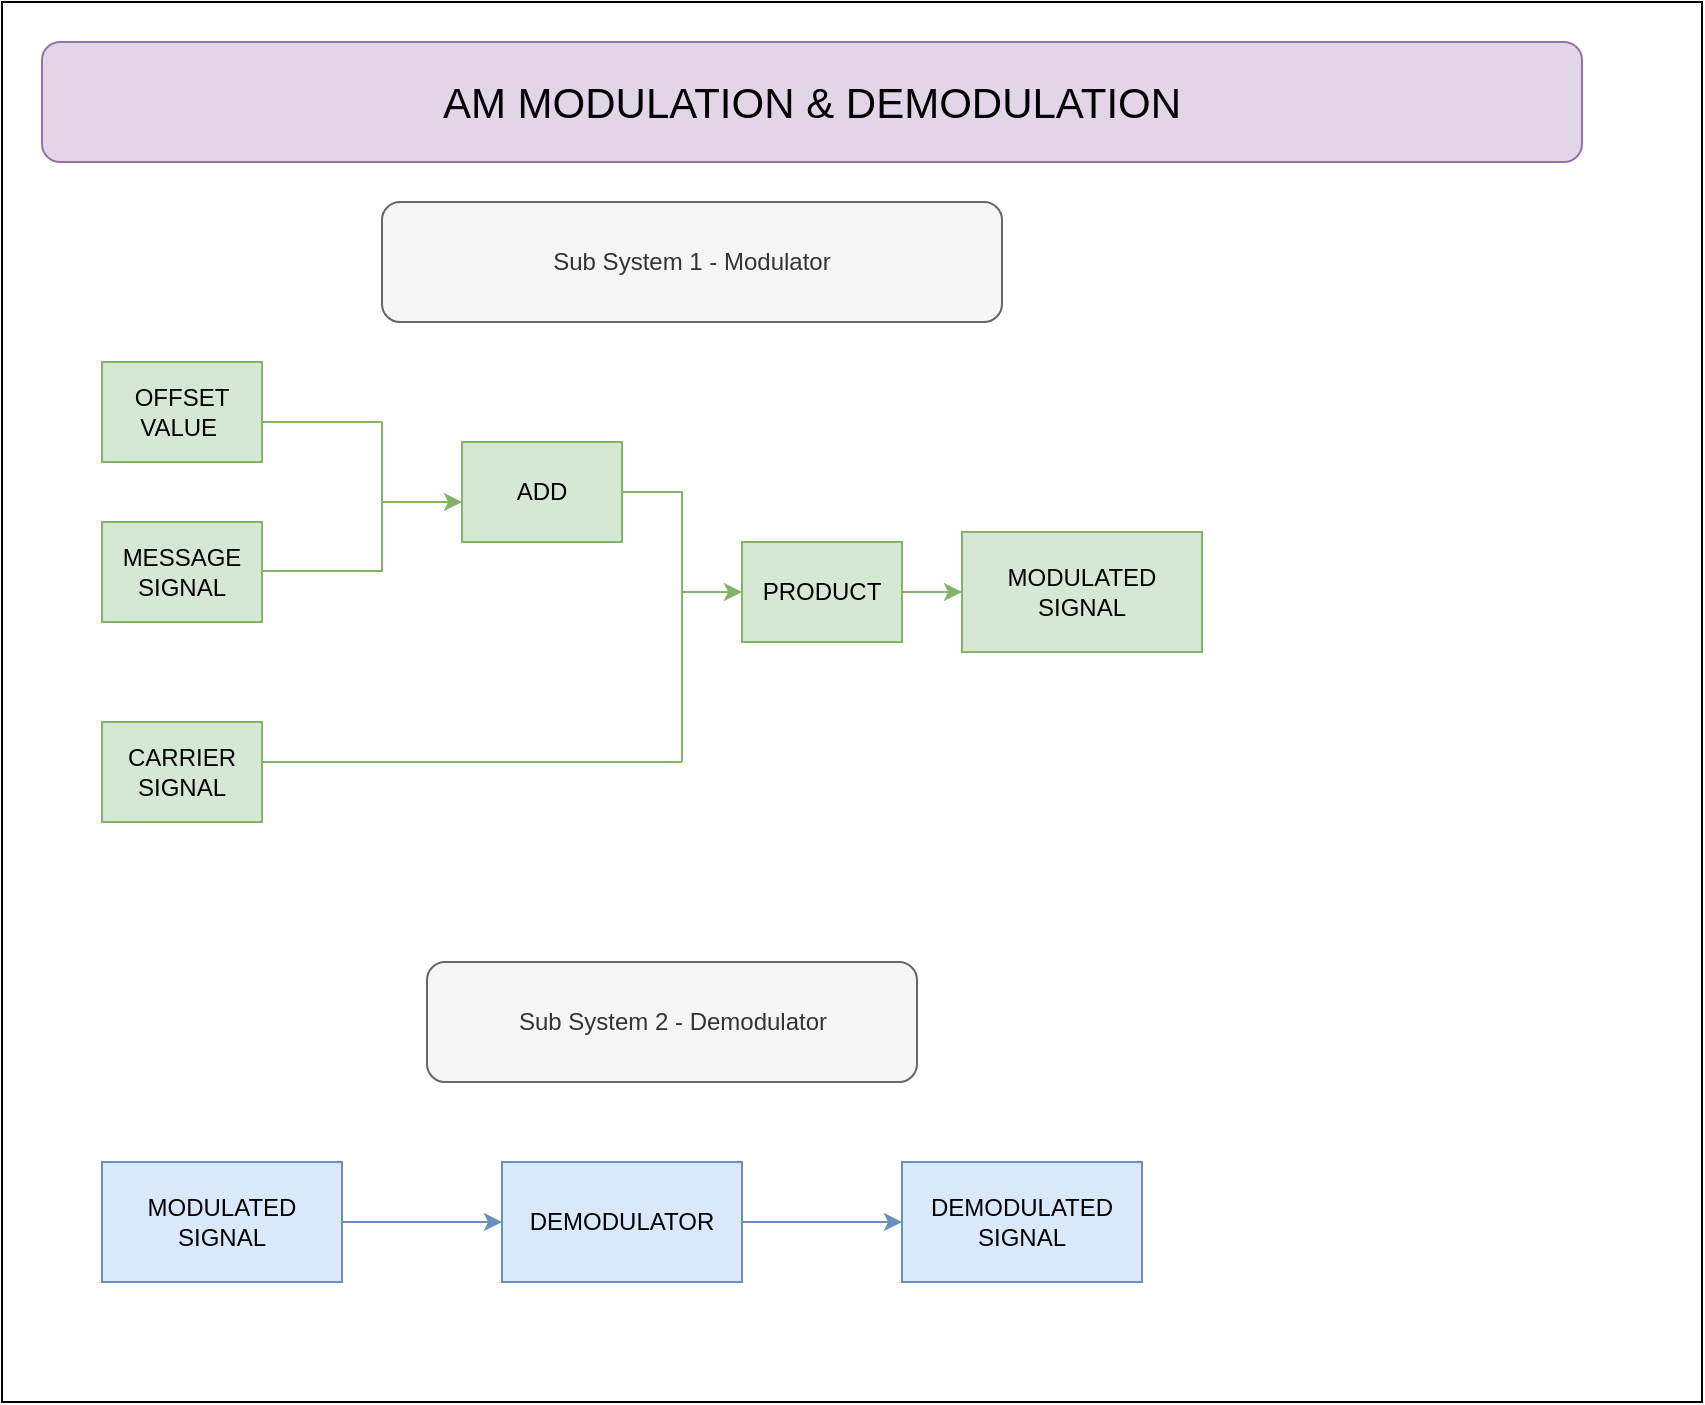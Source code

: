 <mxfile version="17.2.4"><diagram id="W4THFVJlXXjPiZ9AxsZF" name="Page-1"><mxGraphModel dx="1038" dy="1619" grid="1" gridSize="10" guides="1" tooltips="1" connect="1" arrows="1" fold="1" page="1" pageScale="1" pageWidth="850" pageHeight="1100" math="0" shadow="0"><root><mxCell id="0"/><mxCell id="1" parent="0"/><mxCell id="b89M5wxSmxha9s5imnfF-1" value="MESSAGE SIGNAL" style="rounded=0;whiteSpace=wrap;html=1;fillColor=#d5e8d4;strokeColor=#82b366;" parent="1" vertex="1"><mxGeometry x="70" y="180" width="80" height="50" as="geometry"/></mxCell><mxCell id="b89M5wxSmxha9s5imnfF-2" value="CARRIER SIGNAL" style="rounded=0;whiteSpace=wrap;html=1;fillColor=#d5e8d4;strokeColor=#82b366;" parent="1" vertex="1"><mxGeometry x="70" y="280" width="80" height="50" as="geometry"/></mxCell><mxCell id="b89M5wxSmxha9s5imnfF-4" value="OFFSET VALUE&amp;nbsp;" style="rounded=0;whiteSpace=wrap;html=1;fillColor=#d5e8d4;strokeColor=#82b366;" parent="1" vertex="1"><mxGeometry x="70" y="100" width="80" height="50" as="geometry"/></mxCell><mxCell id="BybMqrOoYymBT9o0yzy1-1" style="edgeStyle=orthogonalEdgeStyle;rounded=0;orthogonalLoop=1;jettySize=auto;html=1;entryX=0;entryY=0.5;entryDx=0;entryDy=0;fillColor=#d5e8d4;strokeColor=#82b366;" edge="1" parent="1" source="b89M5wxSmxha9s5imnfF-5" target="b89M5wxSmxha9s5imnfF-15"><mxGeometry relative="1" as="geometry"/></mxCell><mxCell id="b89M5wxSmxha9s5imnfF-5" value="ADD" style="rounded=0;whiteSpace=wrap;html=1;fillColor=#d5e8d4;strokeColor=#82b366;" parent="1" vertex="1"><mxGeometry x="250" y="140" width="80" height="50" as="geometry"/></mxCell><mxCell id="b89M5wxSmxha9s5imnfF-9" value="" style="endArrow=none;html=1;rounded=0;fillColor=#d5e8d4;strokeColor=#82b366;" parent="1" edge="1"><mxGeometry width="50" height="50" relative="1" as="geometry"><mxPoint x="150" y="130" as="sourcePoint"/><mxPoint x="210" y="130" as="targetPoint"/></mxGeometry></mxCell><mxCell id="b89M5wxSmxha9s5imnfF-10" value="" style="endArrow=none;html=1;rounded=0;fillColor=#d5e8d4;strokeColor=#82b366;" parent="1" edge="1"><mxGeometry width="50" height="50" relative="1" as="geometry"><mxPoint x="150" y="204.5" as="sourcePoint"/><mxPoint x="210" y="204.5" as="targetPoint"/></mxGeometry></mxCell><mxCell id="b89M5wxSmxha9s5imnfF-11" value="" style="endArrow=none;html=1;rounded=0;fillColor=#d5e8d4;strokeColor=#82b366;" parent="1" edge="1"><mxGeometry width="50" height="50" relative="1" as="geometry"><mxPoint x="360" y="300" as="sourcePoint"/><mxPoint x="360" y="210" as="targetPoint"/></mxGeometry></mxCell><mxCell id="b89M5wxSmxha9s5imnfF-13" value="" style="endArrow=none;html=1;rounded=0;fillColor=#d5e8d4;strokeColor=#82b366;" parent="1" edge="1"><mxGeometry width="50" height="50" relative="1" as="geometry"><mxPoint x="210" y="205" as="sourcePoint"/><mxPoint x="210" y="130" as="targetPoint"/></mxGeometry></mxCell><mxCell id="b89M5wxSmxha9s5imnfF-14" value="" style="endArrow=classic;html=1;rounded=0;fillColor=#d5e8d4;strokeColor=#82b366;" parent="1" edge="1"><mxGeometry width="50" height="50" relative="1" as="geometry"><mxPoint x="210" y="170" as="sourcePoint"/><mxPoint x="250" y="170" as="targetPoint"/></mxGeometry></mxCell><mxCell id="b89M5wxSmxha9s5imnfF-21" value="" style="edgeStyle=orthogonalEdgeStyle;rounded=0;orthogonalLoop=1;jettySize=auto;html=1;fillColor=#d5e8d4;strokeColor=#82b366;" parent="1" source="b89M5wxSmxha9s5imnfF-15" target="b89M5wxSmxha9s5imnfF-20" edge="1"><mxGeometry relative="1" as="geometry"/></mxCell><mxCell id="b89M5wxSmxha9s5imnfF-15" value="PRODUCT" style="rounded=0;whiteSpace=wrap;html=1;fillColor=#d5e8d4;strokeColor=#82b366;" parent="1" vertex="1"><mxGeometry x="390" y="190" width="80" height="50" as="geometry"/></mxCell><mxCell id="b89M5wxSmxha9s5imnfF-16" value="" style="endArrow=none;html=1;rounded=0;fillColor=#d5e8d4;strokeColor=#82b366;" parent="1" edge="1"><mxGeometry width="50" height="50" relative="1" as="geometry"><mxPoint x="150" y="300" as="sourcePoint"/><mxPoint x="360" y="300" as="targetPoint"/></mxGeometry></mxCell><mxCell id="b89M5wxSmxha9s5imnfF-20" value="MODULATED SIGNAL" style="whiteSpace=wrap;html=1;rounded=0;fillColor=#d5e8d4;strokeColor=#82b366;" parent="1" vertex="1"><mxGeometry x="500" y="185" width="120" height="60" as="geometry"/></mxCell><mxCell id="b89M5wxSmxha9s5imnfF-24" value="" style="edgeStyle=orthogonalEdgeStyle;rounded=0;orthogonalLoop=1;jettySize=auto;html=1;fillColor=#dae8fc;strokeColor=#6c8ebf;" parent="1" source="b89M5wxSmxha9s5imnfF-22" target="b89M5wxSmxha9s5imnfF-23" edge="1"><mxGeometry relative="1" as="geometry"/></mxCell><mxCell id="b89M5wxSmxha9s5imnfF-22" value="MODULATED SIGNAL" style="whiteSpace=wrap;html=1;rounded=0;fillColor=#dae8fc;strokeColor=#6c8ebf;" parent="1" vertex="1"><mxGeometry x="70" y="500" width="120" height="60" as="geometry"/></mxCell><mxCell id="b89M5wxSmxha9s5imnfF-26" value="" style="edgeStyle=orthogonalEdgeStyle;rounded=0;orthogonalLoop=1;jettySize=auto;html=1;fillColor=#dae8fc;strokeColor=#6c8ebf;" parent="1" source="b89M5wxSmxha9s5imnfF-23" target="b89M5wxSmxha9s5imnfF-25" edge="1"><mxGeometry relative="1" as="geometry"/></mxCell><mxCell id="b89M5wxSmxha9s5imnfF-23" value="DEMODULATOR" style="whiteSpace=wrap;html=1;rounded=0;fillColor=#dae8fc;strokeColor=#6c8ebf;" parent="1" vertex="1"><mxGeometry x="270" y="500" width="120" height="60" as="geometry"/></mxCell><mxCell id="b89M5wxSmxha9s5imnfF-25" value="&lt;span&gt;DEMODULATED SIGNAL&lt;/span&gt;" style="whiteSpace=wrap;html=1;rounded=0;fillColor=#dae8fc;strokeColor=#6c8ebf;" parent="1" vertex="1"><mxGeometry x="470" y="500" width="120" height="60" as="geometry"/></mxCell><mxCell id="b89M5wxSmxha9s5imnfF-27" value="Sub System 2 - Demodulator" style="rounded=1;whiteSpace=wrap;html=1;fillColor=#f5f5f5;fontColor=#333333;strokeColor=#666666;" parent="1" vertex="1"><mxGeometry x="232.5" y="400" width="245" height="60" as="geometry"/></mxCell><mxCell id="b89M5wxSmxha9s5imnfF-28" value="Sub System 1 - Modulator" style="rounded=1;whiteSpace=wrap;html=1;fillColor=#f5f5f5;fontColor=#333333;strokeColor=#666666;" parent="1" vertex="1"><mxGeometry x="210" y="20" width="310" height="60" as="geometry"/></mxCell><mxCell id="b89M5wxSmxha9s5imnfF-30" value="&lt;font style=&quot;font-size: 21px&quot;&gt;AM MODULATION &amp;amp; DEMODULATION&lt;/font&gt;" style="rounded=1;whiteSpace=wrap;html=1;fillColor=#e1d5e7;strokeColor=#9673a6;" parent="1" vertex="1"><mxGeometry x="40" y="-60" width="770" height="60" as="geometry"/></mxCell><mxCell id="b89M5wxSmxha9s5imnfF-29" value="" style="rounded=0;whiteSpace=wrap;html=1;fillColor=none;" parent="1" vertex="1"><mxGeometry x="20" y="-80" width="850" height="700" as="geometry"/></mxCell></root></mxGraphModel></diagram></mxfile>